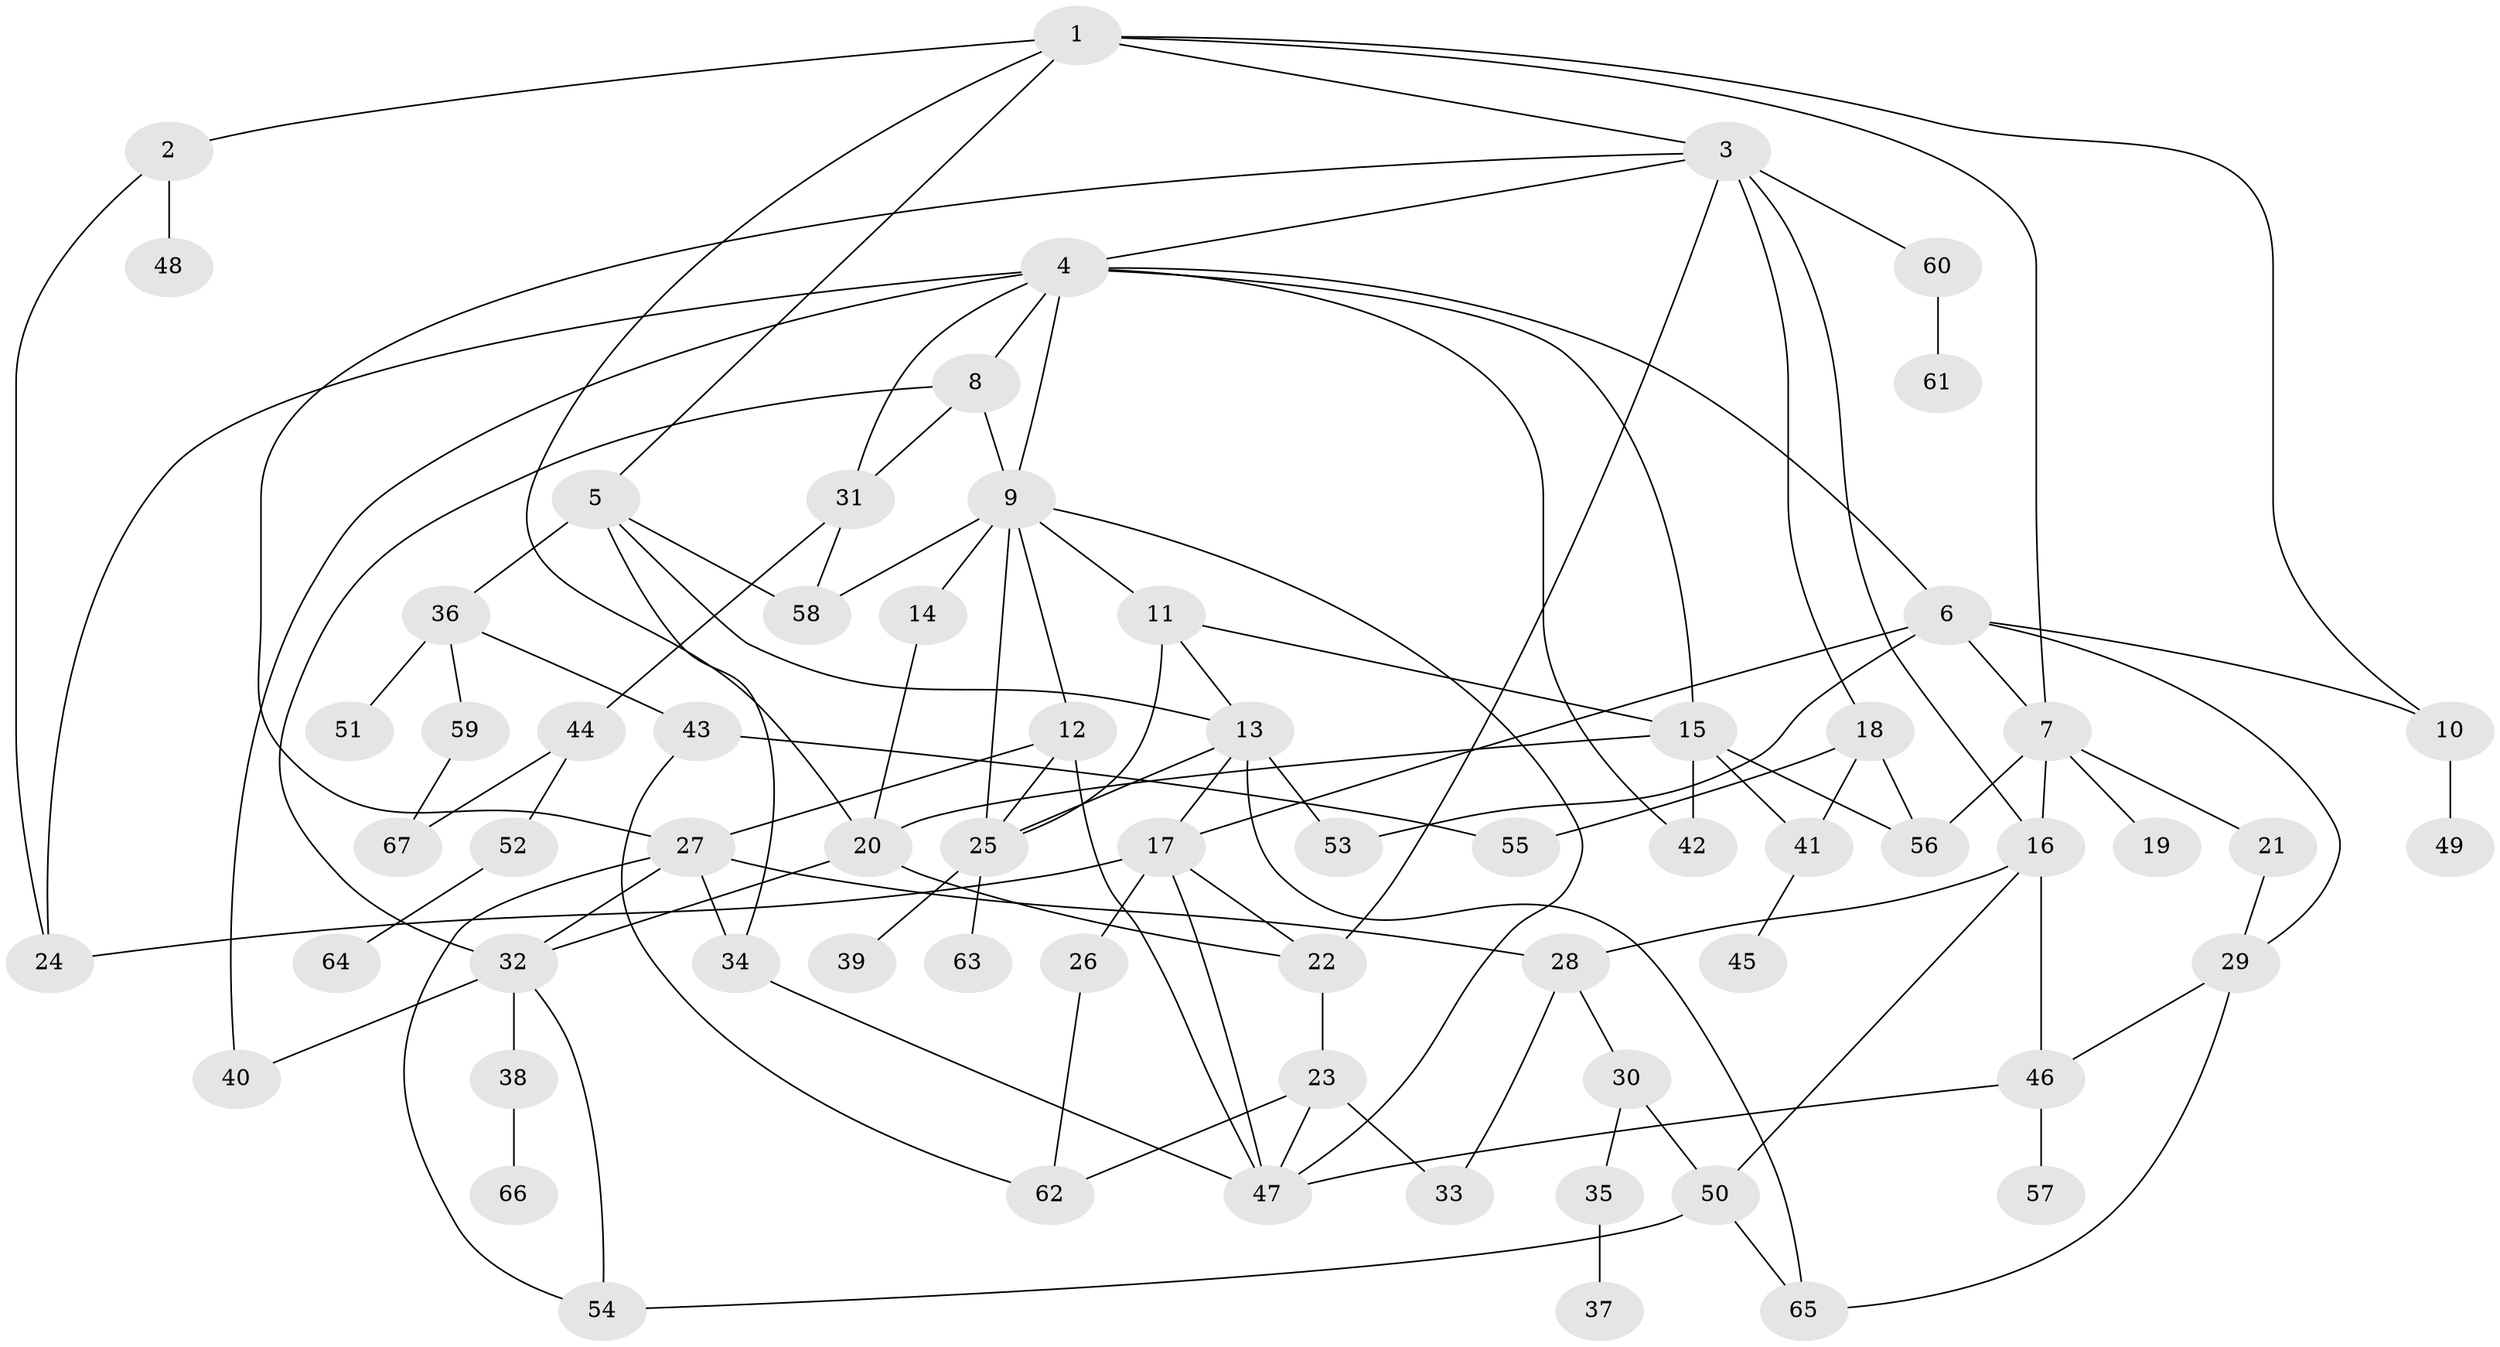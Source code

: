 // original degree distribution, {6: 0.06422018348623854, 3: 0.23853211009174313, 8: 0.01834862385321101, 4: 0.1743119266055046, 5: 0.03669724770642202, 2: 0.30275229357798167, 1: 0.1559633027522936, 7: 0.009174311926605505}
// Generated by graph-tools (version 1.1) at 2025/48/03/04/25 22:48:49]
// undirected, 67 vertices, 113 edges
graph export_dot {
  node [color=gray90,style=filled];
  1;
  2;
  3;
  4;
  5;
  6;
  7;
  8;
  9;
  10;
  11;
  12;
  13;
  14;
  15;
  16;
  17;
  18;
  19;
  20;
  21;
  22;
  23;
  24;
  25;
  26;
  27;
  28;
  29;
  30;
  31;
  32;
  33;
  34;
  35;
  36;
  37;
  38;
  39;
  40;
  41;
  42;
  43;
  44;
  45;
  46;
  47;
  48;
  49;
  50;
  51;
  52;
  53;
  54;
  55;
  56;
  57;
  58;
  59;
  60;
  61;
  62;
  63;
  64;
  65;
  66;
  67;
  1 -- 2 [weight=1.0];
  1 -- 3 [weight=1.0];
  1 -- 5 [weight=1.0];
  1 -- 7 [weight=1.0];
  1 -- 10 [weight=1.0];
  1 -- 20 [weight=1.0];
  2 -- 24 [weight=1.0];
  2 -- 48 [weight=1.0];
  3 -- 4 [weight=1.0];
  3 -- 16 [weight=1.0];
  3 -- 18 [weight=1.0];
  3 -- 22 [weight=1.0];
  3 -- 27 [weight=1.0];
  3 -- 60 [weight=1.0];
  4 -- 6 [weight=1.0];
  4 -- 8 [weight=1.0];
  4 -- 9 [weight=1.0];
  4 -- 15 [weight=1.0];
  4 -- 24 [weight=1.0];
  4 -- 31 [weight=1.0];
  4 -- 40 [weight=1.0];
  4 -- 42 [weight=1.0];
  5 -- 13 [weight=1.0];
  5 -- 34 [weight=1.0];
  5 -- 36 [weight=1.0];
  5 -- 58 [weight=1.0];
  6 -- 7 [weight=1.0];
  6 -- 10 [weight=1.0];
  6 -- 17 [weight=1.0];
  6 -- 29 [weight=1.0];
  6 -- 53 [weight=1.0];
  7 -- 16 [weight=1.0];
  7 -- 19 [weight=1.0];
  7 -- 21 [weight=1.0];
  7 -- 56 [weight=2.0];
  8 -- 9 [weight=2.0];
  8 -- 31 [weight=1.0];
  8 -- 32 [weight=1.0];
  9 -- 11 [weight=1.0];
  9 -- 12 [weight=1.0];
  9 -- 14 [weight=1.0];
  9 -- 25 [weight=2.0];
  9 -- 47 [weight=1.0];
  9 -- 58 [weight=1.0];
  10 -- 49 [weight=1.0];
  11 -- 13 [weight=1.0];
  11 -- 15 [weight=1.0];
  11 -- 25 [weight=2.0];
  12 -- 25 [weight=1.0];
  12 -- 27 [weight=1.0];
  12 -- 47 [weight=1.0];
  13 -- 17 [weight=2.0];
  13 -- 25 [weight=1.0];
  13 -- 53 [weight=1.0];
  13 -- 65 [weight=1.0];
  14 -- 20 [weight=1.0];
  15 -- 20 [weight=1.0];
  15 -- 41 [weight=1.0];
  15 -- 42 [weight=1.0];
  15 -- 56 [weight=1.0];
  16 -- 28 [weight=1.0];
  16 -- 46 [weight=1.0];
  16 -- 50 [weight=1.0];
  17 -- 22 [weight=1.0];
  17 -- 24 [weight=1.0];
  17 -- 26 [weight=2.0];
  17 -- 47 [weight=1.0];
  18 -- 41 [weight=1.0];
  18 -- 55 [weight=1.0];
  18 -- 56 [weight=1.0];
  20 -- 22 [weight=1.0];
  20 -- 32 [weight=1.0];
  21 -- 29 [weight=1.0];
  22 -- 23 [weight=1.0];
  23 -- 33 [weight=1.0];
  23 -- 47 [weight=1.0];
  23 -- 62 [weight=1.0];
  25 -- 39 [weight=1.0];
  25 -- 63 [weight=1.0];
  26 -- 62 [weight=1.0];
  27 -- 28 [weight=1.0];
  27 -- 32 [weight=1.0];
  27 -- 34 [weight=1.0];
  27 -- 54 [weight=1.0];
  28 -- 30 [weight=1.0];
  28 -- 33 [weight=1.0];
  29 -- 46 [weight=1.0];
  29 -- 65 [weight=1.0];
  30 -- 35 [weight=1.0];
  30 -- 50 [weight=1.0];
  31 -- 44 [weight=1.0];
  31 -- 58 [weight=1.0];
  32 -- 38 [weight=1.0];
  32 -- 40 [weight=1.0];
  32 -- 54 [weight=1.0];
  34 -- 47 [weight=1.0];
  35 -- 37 [weight=1.0];
  36 -- 43 [weight=1.0];
  36 -- 51 [weight=1.0];
  36 -- 59 [weight=1.0];
  38 -- 66 [weight=1.0];
  41 -- 45 [weight=1.0];
  43 -- 55 [weight=1.0];
  43 -- 62 [weight=1.0];
  44 -- 52 [weight=1.0];
  44 -- 67 [weight=1.0];
  46 -- 47 [weight=1.0];
  46 -- 57 [weight=1.0];
  50 -- 54 [weight=1.0];
  50 -- 65 [weight=1.0];
  52 -- 64 [weight=1.0];
  59 -- 67 [weight=1.0];
  60 -- 61 [weight=1.0];
}
